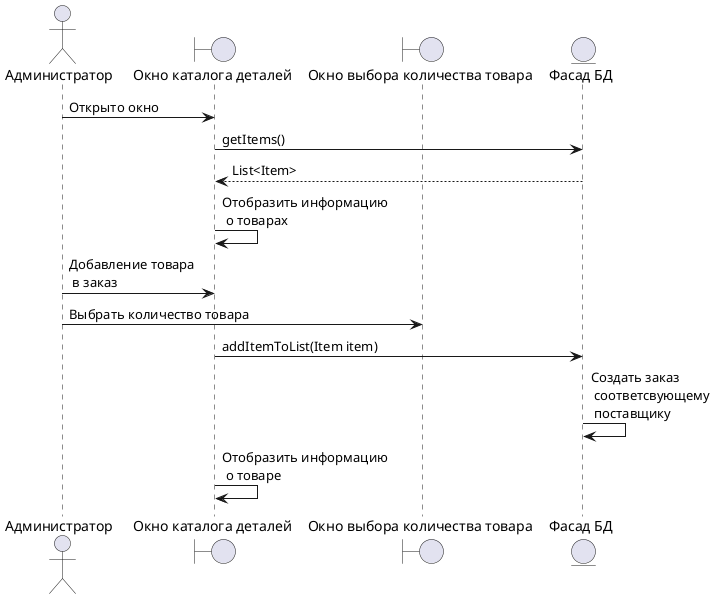 @startuml Диаграмма последовательности добавления новых товаров

actor Admin as "Администратор"

boundary item_list as "Окно каталога деталей"
boundary count_window as "Окно выбора количества товара"

entity facade as "Фасад БД"

Admin -> item_list : Открыто окно

item_list -> facade : getItems()
facade --> item_list : List<Item>

item_list -> item_list: Отобразить информацию \n о товарах

Admin -> item_list : Добавление товара \n в заказ

Admin ->count_window:Выбрать количество товара
item_list->facade : addItemToList(Item item)
facade -> facade : Создать заказ \n соответсвующему \n поставщику
item_list -> item_list : Отобразить информацию \n о товаре

@enduml

